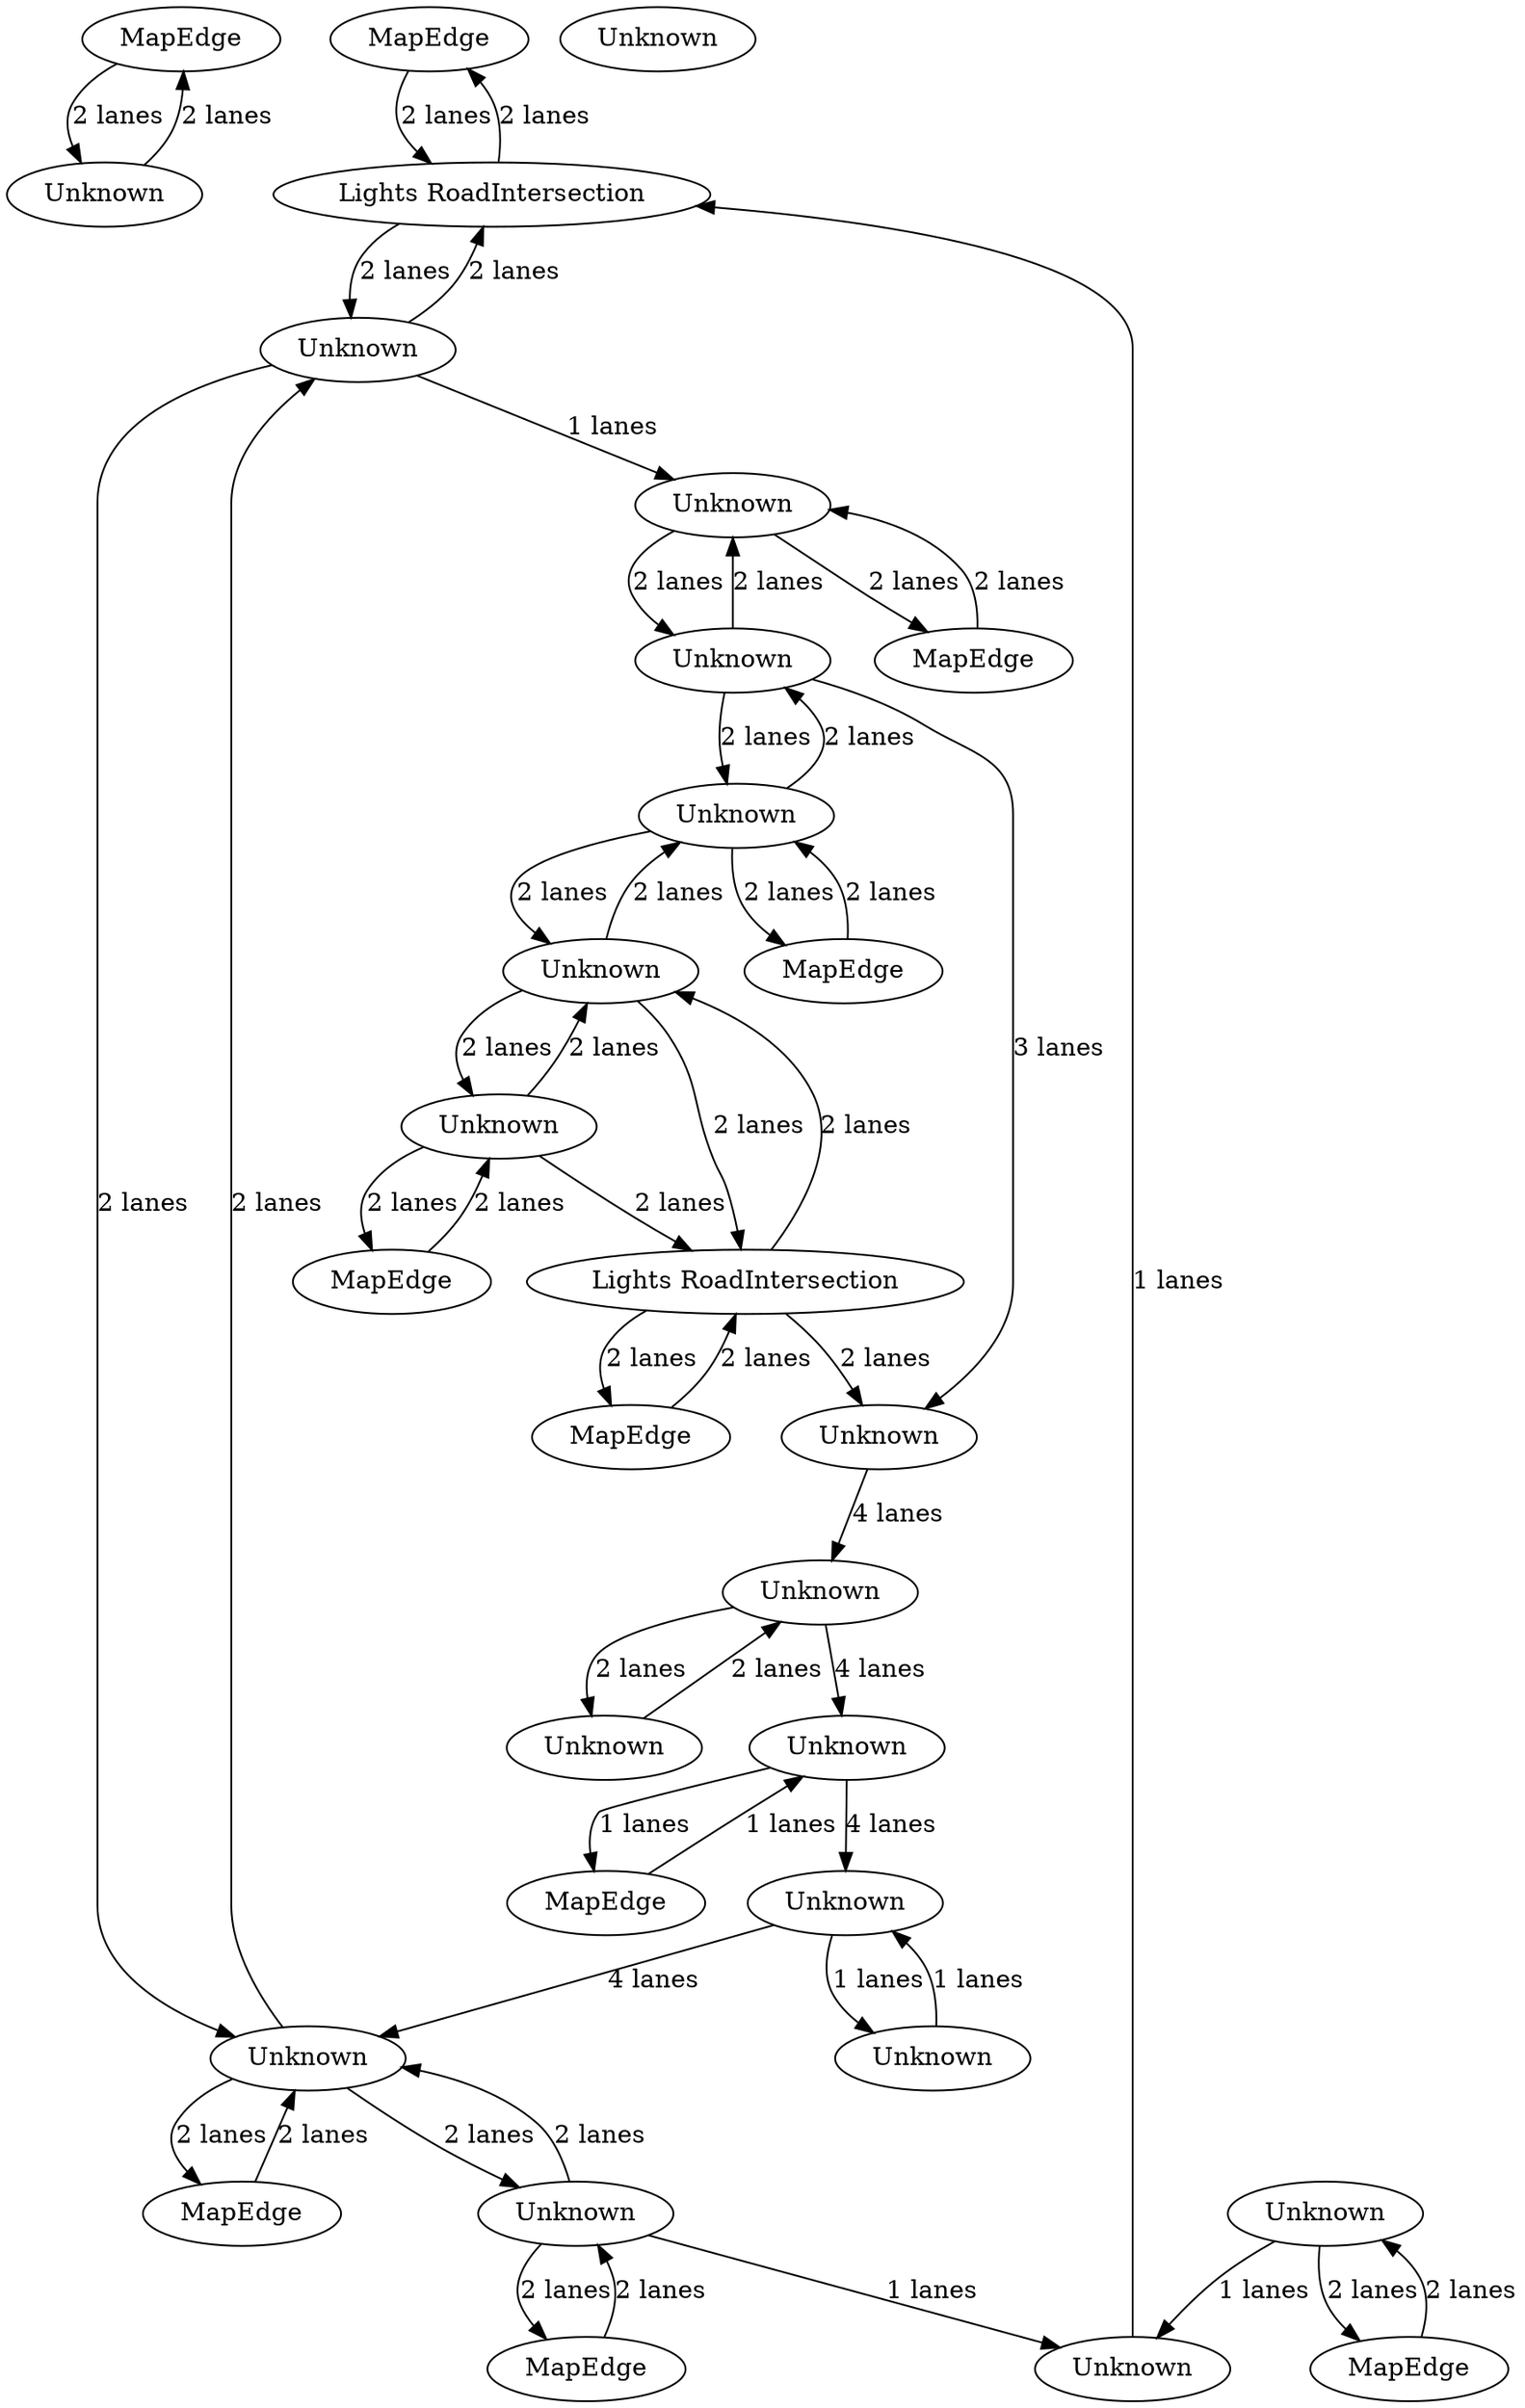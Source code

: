 digraph {
    0 [ label = "MapEdge" ]
    1 [ label = "MapEdge" ]
    2 [ label = "Unknown" ]
    3 [ label = "MapEdge" ]
    4 [ label = "Unknown" ]
    5 [ label = "Unknown" ]
    6 [ label = "Unknown" ]
    7 [ label = "MapEdge" ]
    8 [ label = "Unknown" ]
    9 [ label = "MapEdge" ]
    10 [ label = "Lights RoadIntersection" ]
    11 [ label = "Unknown" ]
    12 [ label = "Unknown" ]
    13 [ label = "MapEdge" ]
    14 [ label = "Unknown" ]
    15 [ label = "MapEdge" ]
    16 [ label = "Unknown" ]
    17 [ label = "Unknown" ]
    18 [ label = "MapEdge" ]
    19 [ label = "MapEdge" ]
    20 [ label = "Unknown" ]
    21 [ label = "Unknown" ]
    22 [ label = "Lights RoadIntersection" ]
    23 [ label = "Unknown" ]
    24 [ label = "MapEdge" ]
    25 [ label = "Unknown" ]
    26 [ label = "Unknown" ]
    27 [ label = "Unknown" ]
    28 [ label = "Unknown" ]
    29 [ label = "Unknown" ]
    1 -> 10 [ label = "2 lanes" ]
    10 -> 1 [ label = "2 lanes" ]
    10 -> 27 [ label = "2 lanes" ]
    27 -> 10 [ label = "2 lanes" ]
    27 -> 2 [ label = "2 lanes" ]
    2 -> 27 [ label = "2 lanes" ]
    2 -> 18 [ label = "2 lanes" ]
    18 -> 2 [ label = "2 lanes" ]
    11 -> 21 [ label = "2 lanes" ]
    21 -> 11 [ label = "2 lanes" ]
    21 -> 24 [ label = "2 lanes" ]
    24 -> 21 [ label = "2 lanes" ]
    5 -> 8 [ label = "2 lanes" ]
    8 -> 5 [ label = "2 lanes" ]
    8 -> 17 [ label = "2 lanes" ]
    17 -> 8 [ label = "2 lanes" ]
    17 -> 9 [ label = "2 lanes" ]
    9 -> 17 [ label = "2 lanes" ]
    7 -> 22 [ label = "2 lanes" ]
    22 -> 7 [ label = "2 lanes" ]
    11 -> 5 [ label = "2 lanes" ]
    5 -> 11 [ label = "2 lanes" ]
    22 -> 11 [ label = "2 lanes" ]
    11 -> 22 [ label = "2 lanes" ]
    12 -> 0 [ label = "2 lanes" ]
    0 -> 12 [ label = "2 lanes" ]
    6 -> 15 [ label = "1 lanes" ]
    15 -> 6 [ label = "1 lanes" ]
    14 -> 16 [ label = "2 lanes" ]
    16 -> 14 [ label = "2 lanes" ]
    8 -> 23 [ label = "3 lanes" ]
    5 -> 13 [ label = "2 lanes" ]
    13 -> 5 [ label = "2 lanes" ]
    20 -> 19 [ label = "2 lanes" ]
    19 -> 20 [ label = "2 lanes" ]
    21 -> 22 [ label = "2 lanes" ]
    22 -> 23 [ label = "2 lanes" ]
    6 -> 28 [ label = "4 lanes" ]
    16 -> 6 [ label = "4 lanes" ]
    23 -> 16 [ label = "4 lanes" ]
    28 -> 2 [ label = "4 lanes" ]
    20 -> 25 [ label = "1 lanes" ]
    25 -> 10 [ label = "1 lanes" ]
    26 -> 25 [ label = "1 lanes" ]
    27 -> 17 [ label = "1 lanes" ]
    28 -> 29 [ label = "1 lanes" ]
    29 -> 28 [ label = "1 lanes" ]
    2 -> 26 [ label = "2 lanes" ]
    26 -> 2 [ label = "2 lanes" ]
    26 -> 3 [ label = "2 lanes" ]
    3 -> 26 [ label = "2 lanes" ]
}
